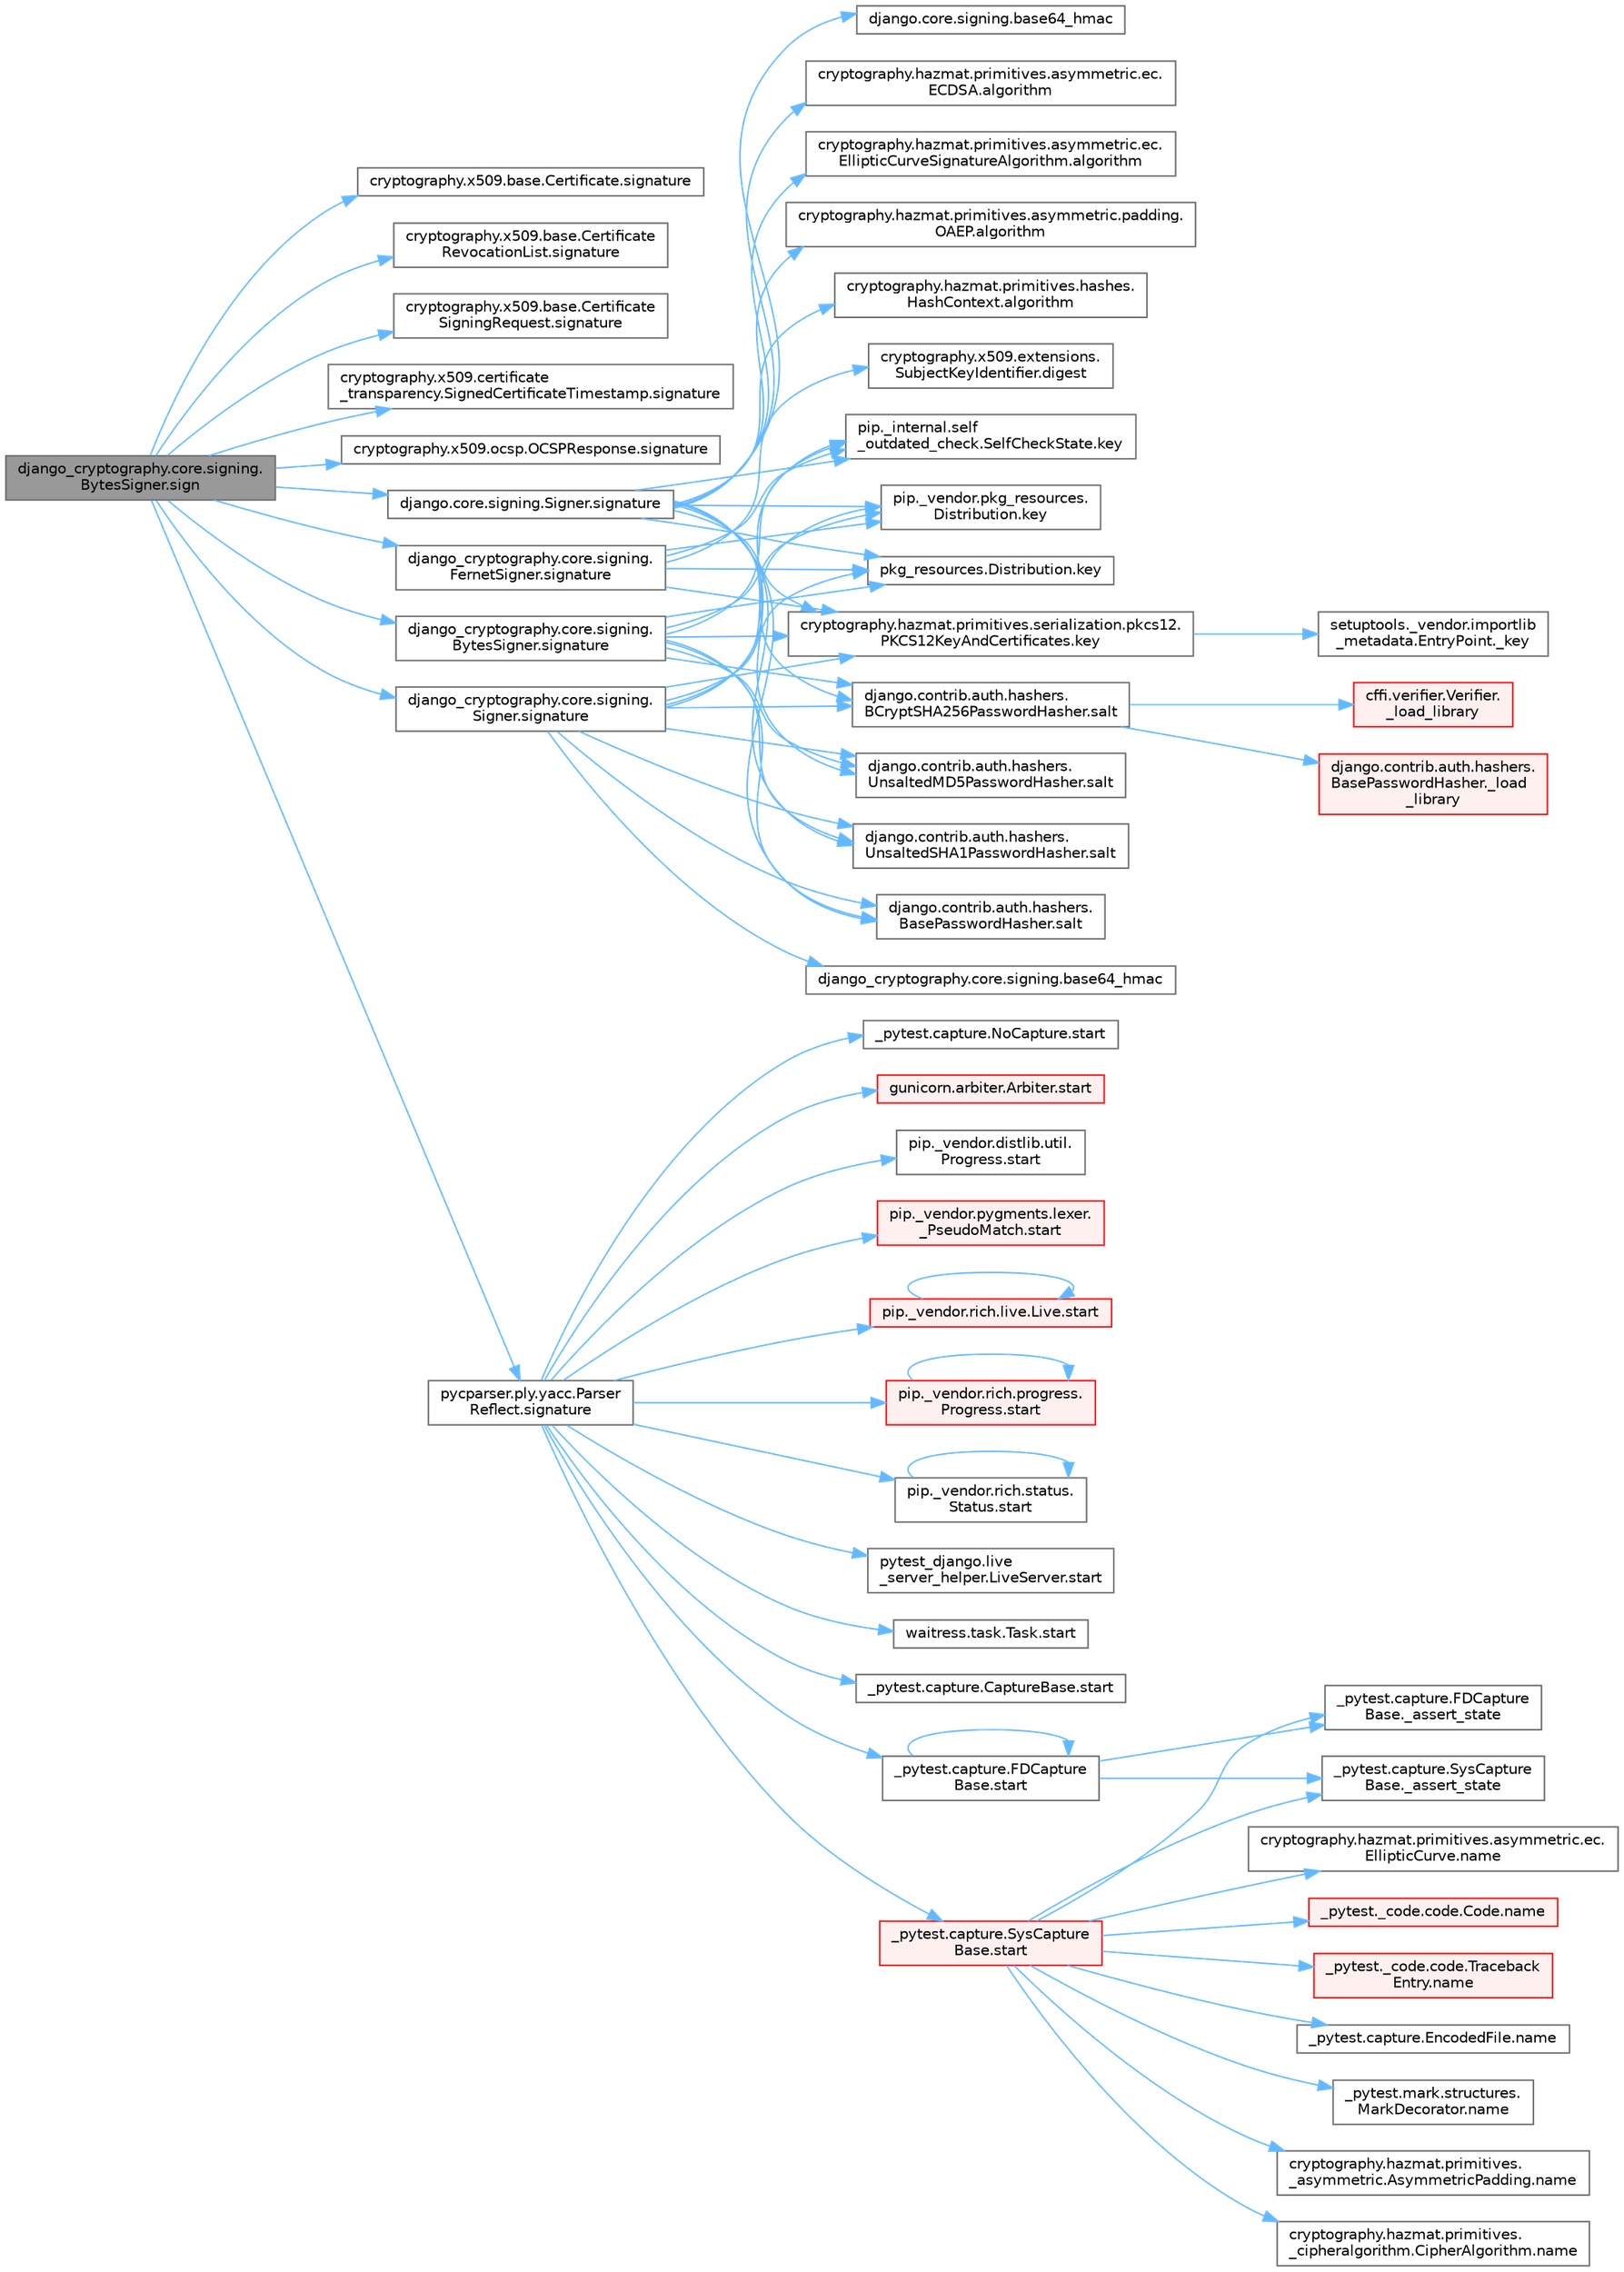 digraph "django_cryptography.core.signing.BytesSigner.sign"
{
 // LATEX_PDF_SIZE
  bgcolor="transparent";
  edge [fontname=Helvetica,fontsize=10,labelfontname=Helvetica,labelfontsize=10];
  node [fontname=Helvetica,fontsize=10,shape=box,height=0.2,width=0.4];
  rankdir="LR";
  Node1 [id="Node000001",label="django_cryptography.core.signing.\lBytesSigner.sign",height=0.2,width=0.4,color="gray40", fillcolor="grey60", style="filled", fontcolor="black",tooltip=" "];
  Node1 -> Node2 [id="edge1_Node000001_Node000002",color="steelblue1",style="solid",tooltip=" "];
  Node2 [id="Node000002",label="cryptography.x509.base.Certificate.signature",height=0.2,width=0.4,color="grey40", fillcolor="white", style="filled",URL="$classcryptography_1_1x509_1_1base_1_1_certificate.html#abe382db1f1477ad37a320347462ba3cd",tooltip=" "];
  Node1 -> Node3 [id="edge2_Node000001_Node000003",color="steelblue1",style="solid",tooltip=" "];
  Node3 [id="Node000003",label="cryptography.x509.base.Certificate\lRevocationList.signature",height=0.2,width=0.4,color="grey40", fillcolor="white", style="filled",URL="$classcryptography_1_1x509_1_1base_1_1_certificate_revocation_list.html#ad0c23769cb190f5a11a1b229d62cb410",tooltip=" "];
  Node1 -> Node4 [id="edge3_Node000001_Node000004",color="steelblue1",style="solid",tooltip=" "];
  Node4 [id="Node000004",label="cryptography.x509.base.Certificate\lSigningRequest.signature",height=0.2,width=0.4,color="grey40", fillcolor="white", style="filled",URL="$classcryptography_1_1x509_1_1base_1_1_certificate_signing_request.html#a2029eee4c35ef65bded299f8b515a4e0",tooltip=" "];
  Node1 -> Node5 [id="edge4_Node000001_Node000005",color="steelblue1",style="solid",tooltip=" "];
  Node5 [id="Node000005",label="cryptography.x509.certificate\l_transparency.SignedCertificateTimestamp.signature",height=0.2,width=0.4,color="grey40", fillcolor="white", style="filled",URL="$classcryptography_1_1x509_1_1certificate__transparency_1_1_signed_certificate_timestamp.html#aa3a086336b0cdba91732d8531fae4a10",tooltip=" "];
  Node1 -> Node6 [id="edge5_Node000001_Node000006",color="steelblue1",style="solid",tooltip=" "];
  Node6 [id="Node000006",label="cryptography.x509.ocsp.OCSPResponse.signature",height=0.2,width=0.4,color="grey40", fillcolor="white", style="filled",URL="$classcryptography_1_1x509_1_1ocsp_1_1_o_c_s_p_response.html#abb37db8ca0b02091036d2dad9476fa5a",tooltip=" "];
  Node1 -> Node7 [id="edge6_Node000001_Node000007",color="steelblue1",style="solid",tooltip=" "];
  Node7 [id="Node000007",label="django.core.signing.Signer.signature",height=0.2,width=0.4,color="grey40", fillcolor="white", style="filled",URL="$classdjango_1_1core_1_1signing_1_1_signer.html#a7f07d25e055e1c12121ac821012efb46",tooltip=" "];
  Node7 -> Node8 [id="edge7_Node000007_Node000008",color="steelblue1",style="solid",tooltip=" "];
  Node8 [id="Node000008",label="cryptography.hazmat.primitives.asymmetric.ec.\lECDSA.algorithm",height=0.2,width=0.4,color="grey40", fillcolor="white", style="filled",URL="$classcryptography_1_1hazmat_1_1primitives_1_1asymmetric_1_1ec_1_1_e_c_d_s_a.html#af8b2ad5654a22d6881ca280f065703ab",tooltip=" "];
  Node7 -> Node9 [id="edge8_Node000007_Node000009",color="steelblue1",style="solid",tooltip=" "];
  Node9 [id="Node000009",label="cryptography.hazmat.primitives.asymmetric.ec.\lEllipticCurveSignatureAlgorithm.algorithm",height=0.2,width=0.4,color="grey40", fillcolor="white", style="filled",URL="$classcryptography_1_1hazmat_1_1primitives_1_1asymmetric_1_1ec_1_1_elliptic_curve_signature_algorithm.html#ac96045f23c0e56192e7e9e071d3ed60a",tooltip=" "];
  Node7 -> Node10 [id="edge9_Node000007_Node000010",color="steelblue1",style="solid",tooltip=" "];
  Node10 [id="Node000010",label="cryptography.hazmat.primitives.asymmetric.padding.\lOAEP.algorithm",height=0.2,width=0.4,color="grey40", fillcolor="white", style="filled",URL="$classcryptography_1_1hazmat_1_1primitives_1_1asymmetric_1_1padding_1_1_o_a_e_p.html#ad6f452615df34bef1b5a039c8fb5e11e",tooltip=" "];
  Node7 -> Node11 [id="edge10_Node000007_Node000011",color="steelblue1",style="solid",tooltip=" "];
  Node11 [id="Node000011",label="cryptography.hazmat.primitives.hashes.\lHashContext.algorithm",height=0.2,width=0.4,color="grey40", fillcolor="white", style="filled",URL="$classcryptography_1_1hazmat_1_1primitives_1_1hashes_1_1_hash_context.html#af82b9ea0836393b48314ae5c78191c66",tooltip=" "];
  Node7 -> Node12 [id="edge11_Node000007_Node000012",color="steelblue1",style="solid",tooltip=" "];
  Node12 [id="Node000012",label="django.core.signing.base64_hmac",height=0.2,width=0.4,color="grey40", fillcolor="white", style="filled",URL="$namespacedjango_1_1core_1_1signing.html#ae2baef9a89fd334f29f78213187c2da7",tooltip=" "];
  Node7 -> Node13 [id="edge12_Node000007_Node000013",color="steelblue1",style="solid",tooltip=" "];
  Node13 [id="Node000013",label="cryptography.hazmat.primitives.serialization.pkcs12.\lPKCS12KeyAndCertificates.key",height=0.2,width=0.4,color="grey40", fillcolor="white", style="filled",URL="$classcryptography_1_1hazmat_1_1primitives_1_1serialization_1_1pkcs12_1_1_p_k_c_s12_key_and_certificates.html#a68c96f0159db00a916d17639b9971216",tooltip=" "];
  Node13 -> Node14 [id="edge13_Node000013_Node000014",color="steelblue1",style="solid",tooltip=" "];
  Node14 [id="Node000014",label="setuptools._vendor.importlib\l_metadata.EntryPoint._key",height=0.2,width=0.4,color="grey40", fillcolor="white", style="filled",URL="$classsetuptools_1_1__vendor_1_1importlib__metadata_1_1_entry_point.html#a876b00fc90ade5604112a60d0a25aa7f",tooltip=" "];
  Node7 -> Node15 [id="edge14_Node000007_Node000015",color="steelblue1",style="solid",tooltip=" "];
  Node15 [id="Node000015",label="pip._internal.self\l_outdated_check.SelfCheckState.key",height=0.2,width=0.4,color="grey40", fillcolor="white", style="filled",URL="$classpip_1_1__internal_1_1self__outdated__check_1_1_self_check_state.html#aa0b308aa8fb5e715fe0f904b41d19e5b",tooltip=" "];
  Node7 -> Node16 [id="edge15_Node000007_Node000016",color="steelblue1",style="solid",tooltip=" "];
  Node16 [id="Node000016",label="pip._vendor.pkg_resources.\lDistribution.key",height=0.2,width=0.4,color="grey40", fillcolor="white", style="filled",URL="$classpip_1_1__vendor_1_1pkg__resources_1_1_distribution.html#a9e24924b9eaf20e2250120469bea67ee",tooltip=" "];
  Node7 -> Node17 [id="edge16_Node000007_Node000017",color="steelblue1",style="solid",tooltip=" "];
  Node17 [id="Node000017",label="pkg_resources.Distribution.key",height=0.2,width=0.4,color="grey40", fillcolor="white", style="filled",URL="$classpkg__resources_1_1_distribution.html#a221743d4b30a8c53cd7fe9feeb12366a",tooltip=" "];
  Node7 -> Node18 [id="edge17_Node000007_Node000018",color="steelblue1",style="solid",tooltip=" "];
  Node18 [id="Node000018",label="django.contrib.auth.hashers.\lBasePasswordHasher.salt",height=0.2,width=0.4,color="grey40", fillcolor="white", style="filled",URL="$classdjango_1_1contrib_1_1auth_1_1hashers_1_1_base_password_hasher.html#a384b33ba4e26a793993f9f7b4e12c09c",tooltip=" "];
  Node7 -> Node19 [id="edge18_Node000007_Node000019",color="steelblue1",style="solid",tooltip=" "];
  Node19 [id="Node000019",label="django.contrib.auth.hashers.\lBCryptSHA256PasswordHasher.salt",height=0.2,width=0.4,color="grey40", fillcolor="white", style="filled",URL="$classdjango_1_1contrib_1_1auth_1_1hashers_1_1_b_crypt_s_h_a256_password_hasher.html#a8bf9448c637933b786cf0fd4dfa3b346",tooltip=" "];
  Node19 -> Node20 [id="edge19_Node000019_Node000020",color="steelblue1",style="solid",tooltip=" "];
  Node20 [id="Node000020",label="cffi.verifier.Verifier.\l_load_library",height=0.2,width=0.4,color="red", fillcolor="#FFF0F0", style="filled",URL="$classcffi_1_1verifier_1_1_verifier.html#a9de40d4d3231a07d492a907359b11949",tooltip=" "];
  Node19 -> Node275 [id="edge20_Node000019_Node000275",color="steelblue1",style="solid",tooltip=" "];
  Node275 [id="Node000275",label="django.contrib.auth.hashers.\lBasePasswordHasher._load\l_library",height=0.2,width=0.4,color="red", fillcolor="#FFF0F0", style="filled",URL="$classdjango_1_1contrib_1_1auth_1_1hashers_1_1_base_password_hasher.html#a82f689954acb14224d7004fdfacd0583",tooltip=" "];
  Node7 -> Node4535 [id="edge21_Node000007_Node004535",color="steelblue1",style="solid",tooltip=" "];
  Node4535 [id="Node004535",label="django.contrib.auth.hashers.\lUnsaltedMD5PasswordHasher.salt",height=0.2,width=0.4,color="grey40", fillcolor="white", style="filled",URL="$classdjango_1_1contrib_1_1auth_1_1hashers_1_1_unsalted_m_d5_password_hasher.html#a55ec2ff3aa556a85961548c66bc9650a",tooltip=" "];
  Node7 -> Node4536 [id="edge22_Node000007_Node004536",color="steelblue1",style="solid",tooltip=" "];
  Node4536 [id="Node004536",label="django.contrib.auth.hashers.\lUnsaltedSHA1PasswordHasher.salt",height=0.2,width=0.4,color="grey40", fillcolor="white", style="filled",URL="$classdjango_1_1contrib_1_1auth_1_1hashers_1_1_unsalted_s_h_a1_password_hasher.html#a3963b9e4bd48e30c9d7dca880da4e1fc",tooltip=" "];
  Node1 -> Node4537 [id="edge23_Node000001_Node004537",color="steelblue1",style="solid",tooltip=" "];
  Node4537 [id="Node004537",label="django_cryptography.core.signing.\lBytesSigner.signature",height=0.2,width=0.4,color="grey40", fillcolor="white", style="filled",URL="$classdjango__cryptography_1_1core_1_1signing_1_1_bytes_signer.html#a90cc9a96f9ef73301790d9762e653f19",tooltip=" "];
  Node4537 -> Node13 [id="edge24_Node004537_Node000013",color="steelblue1",style="solid",tooltip=" "];
  Node4537 -> Node15 [id="edge25_Node004537_Node000015",color="steelblue1",style="solid",tooltip=" "];
  Node4537 -> Node16 [id="edge26_Node004537_Node000016",color="steelblue1",style="solid",tooltip=" "];
  Node4537 -> Node17 [id="edge27_Node004537_Node000017",color="steelblue1",style="solid",tooltip=" "];
  Node4537 -> Node18 [id="edge28_Node004537_Node000018",color="steelblue1",style="solid",tooltip=" "];
  Node4537 -> Node19 [id="edge29_Node004537_Node000019",color="steelblue1",style="solid",tooltip=" "];
  Node4537 -> Node4535 [id="edge30_Node004537_Node004535",color="steelblue1",style="solid",tooltip=" "];
  Node4537 -> Node4536 [id="edge31_Node004537_Node004536",color="steelblue1",style="solid",tooltip=" "];
  Node1 -> Node4538 [id="edge32_Node000001_Node004538",color="steelblue1",style="solid",tooltip=" "];
  Node4538 [id="Node004538",label="django_cryptography.core.signing.\lFernetSigner.signature",height=0.2,width=0.4,color="grey40", fillcolor="white", style="filled",URL="$classdjango__cryptography_1_1core_1_1signing_1_1_fernet_signer.html#a0912526a3736344cb70cb986f6ed9ae7",tooltip=" "];
  Node4538 -> Node278 [id="edge33_Node004538_Node000278",color="steelblue1",style="solid",tooltip=" "];
  Node278 [id="Node000278",label="cryptography.x509.extensions.\lSubjectKeyIdentifier.digest",height=0.2,width=0.4,color="grey40", fillcolor="white", style="filled",URL="$classcryptography_1_1x509_1_1extensions_1_1_subject_key_identifier.html#a7bc3b4e8d5360d83165d8c309c57f98d",tooltip=" "];
  Node4538 -> Node13 [id="edge34_Node004538_Node000013",color="steelblue1",style="solid",tooltip=" "];
  Node4538 -> Node15 [id="edge35_Node004538_Node000015",color="steelblue1",style="solid",tooltip=" "];
  Node4538 -> Node16 [id="edge36_Node004538_Node000016",color="steelblue1",style="solid",tooltip=" "];
  Node4538 -> Node17 [id="edge37_Node004538_Node000017",color="steelblue1",style="solid",tooltip=" "];
  Node1 -> Node4539 [id="edge38_Node000001_Node004539",color="steelblue1",style="solid",tooltip=" "];
  Node4539 [id="Node004539",label="django_cryptography.core.signing.\lSigner.signature",height=0.2,width=0.4,color="grey40", fillcolor="white", style="filled",URL="$classdjango__cryptography_1_1core_1_1signing_1_1_signer.html#ad71de574e6dffcf1fab21a8ecac7c516",tooltip=" "];
  Node4539 -> Node4540 [id="edge39_Node004539_Node004540",color="steelblue1",style="solid",tooltip=" "];
  Node4540 [id="Node004540",label="django_cryptography.core.signing.base64_hmac",height=0.2,width=0.4,color="grey40", fillcolor="white", style="filled",URL="$namespacedjango__cryptography_1_1core_1_1signing.html#ae98a96093c40965aaba90c1fe121efb2",tooltip=" "];
  Node4539 -> Node13 [id="edge40_Node004539_Node000013",color="steelblue1",style="solid",tooltip=" "];
  Node4539 -> Node15 [id="edge41_Node004539_Node000015",color="steelblue1",style="solid",tooltip=" "];
  Node4539 -> Node16 [id="edge42_Node004539_Node000016",color="steelblue1",style="solid",tooltip=" "];
  Node4539 -> Node17 [id="edge43_Node004539_Node000017",color="steelblue1",style="solid",tooltip=" "];
  Node4539 -> Node18 [id="edge44_Node004539_Node000018",color="steelblue1",style="solid",tooltip=" "];
  Node4539 -> Node19 [id="edge45_Node004539_Node000019",color="steelblue1",style="solid",tooltip=" "];
  Node4539 -> Node4535 [id="edge46_Node004539_Node004535",color="steelblue1",style="solid",tooltip=" "];
  Node4539 -> Node4536 [id="edge47_Node004539_Node004536",color="steelblue1",style="solid",tooltip=" "];
  Node1 -> Node4541 [id="edge48_Node000001_Node004541",color="steelblue1",style="solid",tooltip=" "];
  Node4541 [id="Node004541",label="pycparser.ply.yacc.Parser\lReflect.signature",height=0.2,width=0.4,color="grey40", fillcolor="white", style="filled",URL="$classpycparser_1_1ply_1_1yacc_1_1_parser_reflect.html#a525f61d23491eeae554ac65afedd0a5b",tooltip=" "];
  Node4541 -> Node1447 [id="edge49_Node004541_Node001447",color="steelblue1",style="solid",tooltip=" "];
  Node1447 [id="Node001447",label="_pytest.capture.CaptureBase.start",height=0.2,width=0.4,color="grey40", fillcolor="white", style="filled",URL="$class__pytest_1_1capture_1_1_capture_base.html#aa950255d21f396239be8f4f8ce14e8c9",tooltip=" "];
  Node4541 -> Node1448 [id="edge50_Node004541_Node001448",color="steelblue1",style="solid",tooltip=" "];
  Node1448 [id="Node001448",label="_pytest.capture.FDCapture\lBase.start",height=0.2,width=0.4,color="grey40", fillcolor="white", style="filled",URL="$class__pytest_1_1capture_1_1_f_d_capture_base.html#a2222a82f00c20f3946eaa6d6830b2acb",tooltip=" "];
  Node1448 -> Node577 [id="edge51_Node001448_Node000577",color="steelblue1",style="solid",tooltip=" "];
  Node577 [id="Node000577",label="_pytest.capture.FDCapture\lBase._assert_state",height=0.2,width=0.4,color="grey40", fillcolor="white", style="filled",URL="$class__pytest_1_1capture_1_1_f_d_capture_base.html#a971704bfb89c0148c29c743bb0542c42",tooltip=" "];
  Node1448 -> Node578 [id="edge52_Node001448_Node000578",color="steelblue1",style="solid",tooltip=" "];
  Node578 [id="Node000578",label="_pytest.capture.SysCapture\lBase._assert_state",height=0.2,width=0.4,color="grey40", fillcolor="white", style="filled",URL="$class__pytest_1_1capture_1_1_sys_capture_base.html#a293507aee8f3b635c10e6f40da524335",tooltip=" "];
  Node1448 -> Node1448 [id="edge53_Node001448_Node001448",color="steelblue1",style="solid",tooltip=" "];
  Node4541 -> Node1449 [id="edge54_Node004541_Node001449",color="steelblue1",style="solid",tooltip=" "];
  Node1449 [id="Node001449",label="_pytest.capture.NoCapture.start",height=0.2,width=0.4,color="grey40", fillcolor="white", style="filled",URL="$class__pytest_1_1capture_1_1_no_capture.html#a4bf9401cf575894cabf249a3d0d358e1",tooltip=" "];
  Node4541 -> Node1450 [id="edge55_Node004541_Node001450",color="steelblue1",style="solid",tooltip=" "];
  Node1450 [id="Node001450",label="_pytest.capture.SysCapture\lBase.start",height=0.2,width=0.4,color="red", fillcolor="#FFF0F0", style="filled",URL="$class__pytest_1_1capture_1_1_sys_capture_base.html#a6b073e20650b42405958221a49a44f1b",tooltip=" "];
  Node1450 -> Node577 [id="edge56_Node001450_Node000577",color="steelblue1",style="solid",tooltip=" "];
  Node1450 -> Node578 [id="edge57_Node001450_Node000578",color="steelblue1",style="solid",tooltip=" "];
  Node1450 -> Node320 [id="edge58_Node001450_Node000320",color="steelblue1",style="solid",tooltip=" "];
  Node320 [id="Node000320",label="_pytest._code.code.Code.name",height=0.2,width=0.4,color="red", fillcolor="#FFF0F0", style="filled",URL="$class__pytest_1_1__code_1_1code_1_1_code.html#a1f3cbc53ca6df4a1bab12183694b6e78",tooltip=" "];
  Node1450 -> Node321 [id="edge59_Node001450_Node000321",color="steelblue1",style="solid",tooltip=" "];
  Node321 [id="Node000321",label="_pytest._code.code.Traceback\lEntry.name",height=0.2,width=0.4,color="red", fillcolor="#FFF0F0", style="filled",URL="$class__pytest_1_1__code_1_1code_1_1_traceback_entry.html#a106b95c0753f41669fbfb8ee4c11ad3d",tooltip=" "];
  Node1450 -> Node323 [id="edge60_Node001450_Node000323",color="steelblue1",style="solid",tooltip=" "];
  Node323 [id="Node000323",label="_pytest.capture.EncodedFile.name",height=0.2,width=0.4,color="grey40", fillcolor="white", style="filled",URL="$class__pytest_1_1capture_1_1_encoded_file.html#a738c73b5de21c7261d9e51f71e4f0397",tooltip=" "];
  Node1450 -> Node324 [id="edge61_Node001450_Node000324",color="steelblue1",style="solid",tooltip=" "];
  Node324 [id="Node000324",label="_pytest.mark.structures.\lMarkDecorator.name",height=0.2,width=0.4,color="grey40", fillcolor="white", style="filled",URL="$class__pytest_1_1mark_1_1structures_1_1_mark_decorator.html#ae8f66760cda125450e0e3bd38689c72f",tooltip=" "];
  Node1450 -> Node325 [id="edge62_Node001450_Node000325",color="steelblue1",style="solid",tooltip=" "];
  Node325 [id="Node000325",label="cryptography.hazmat.primitives.\l_asymmetric.AsymmetricPadding.name",height=0.2,width=0.4,color="grey40", fillcolor="white", style="filled",URL="$classcryptography_1_1hazmat_1_1primitives_1_1__asymmetric_1_1_asymmetric_padding.html#a8f72e8284cb336861a873ed5ce0e39b5",tooltip=" "];
  Node1450 -> Node326 [id="edge63_Node001450_Node000326",color="steelblue1",style="solid",tooltip=" "];
  Node326 [id="Node000326",label="cryptography.hazmat.primitives.\l_cipheralgorithm.CipherAlgorithm.name",height=0.2,width=0.4,color="grey40", fillcolor="white", style="filled",URL="$classcryptography_1_1hazmat_1_1primitives_1_1__cipheralgorithm_1_1_cipher_algorithm.html#a50567a5c3388450ab7aa883ab34a1ac7",tooltip=" "];
  Node1450 -> Node327 [id="edge64_Node001450_Node000327",color="steelblue1",style="solid",tooltip=" "];
  Node327 [id="Node000327",label="cryptography.hazmat.primitives.asymmetric.ec.\lEllipticCurve.name",height=0.2,width=0.4,color="grey40", fillcolor="white", style="filled",URL="$classcryptography_1_1hazmat_1_1primitives_1_1asymmetric_1_1ec_1_1_elliptic_curve.html#a2775c4e945309a6c7ea33dace1698a60",tooltip=" "];
  Node4541 -> Node1451 [id="edge65_Node004541_Node001451",color="steelblue1",style="solid",tooltip=" "];
  Node1451 [id="Node001451",label="gunicorn.arbiter.Arbiter.start",height=0.2,width=0.4,color="red", fillcolor="#FFF0F0", style="filled",URL="$classgunicorn_1_1arbiter_1_1_arbiter.html#a9abc475f491622dde84515bdde802f2e",tooltip=" "];
  Node4541 -> Node3774 [id="edge66_Node004541_Node003774",color="steelblue1",style="solid",tooltip=" "];
  Node3774 [id="Node003774",label="pip._vendor.distlib.util.\lProgress.start",height=0.2,width=0.4,color="grey40", fillcolor="white", style="filled",URL="$classpip_1_1__vendor_1_1distlib_1_1util_1_1_progress.html#ac37fb847f1e87d43ede785ef076f64c4",tooltip=" "];
  Node4541 -> Node3775 [id="edge67_Node004541_Node003775",color="steelblue1",style="solid",tooltip=" "];
  Node3775 [id="Node003775",label="pip._vendor.pygments.lexer.\l_PseudoMatch.start",height=0.2,width=0.4,color="red", fillcolor="#FFF0F0", style="filled",URL="$classpip_1_1__vendor_1_1pygments_1_1lexer_1_1___pseudo_match.html#a0dab1b29c0e2ed959d3494125b5a1bdc",tooltip=" "];
  Node4541 -> Node3776 [id="edge68_Node004541_Node003776",color="steelblue1",style="solid",tooltip=" "];
  Node3776 [id="Node003776",label="pip._vendor.rich.live.Live.start",height=0.2,width=0.4,color="red", fillcolor="#FFF0F0", style="filled",URL="$classpip_1_1__vendor_1_1rich_1_1live_1_1_live.html#a7216ec35a1494a83ed749407ef4e0c40",tooltip=" "];
  Node3776 -> Node3776 [id="edge69_Node003776_Node003776",color="steelblue1",style="solid",tooltip=" "];
  Node4541 -> Node3778 [id="edge70_Node004541_Node003778",color="steelblue1",style="solid",tooltip=" "];
  Node3778 [id="Node003778",label="pip._vendor.rich.progress.\lProgress.start",height=0.2,width=0.4,color="red", fillcolor="#FFF0F0", style="filled",URL="$classpip_1_1__vendor_1_1rich_1_1progress_1_1_progress.html#ad90c9b221cd715a310f6421a8fbe9f91",tooltip=" "];
  Node3778 -> Node3778 [id="edge71_Node003778_Node003778",color="steelblue1",style="solid",tooltip=" "];
  Node4541 -> Node3779 [id="edge72_Node004541_Node003779",color="steelblue1",style="solid",tooltip=" "];
  Node3779 [id="Node003779",label="pip._vendor.rich.status.\lStatus.start",height=0.2,width=0.4,color="grey40", fillcolor="white", style="filled",URL="$classpip_1_1__vendor_1_1rich_1_1status_1_1_status.html#a154230e1d72001e5b9423fe730477b50",tooltip=" "];
  Node3779 -> Node3779 [id="edge73_Node003779_Node003779",color="steelblue1",style="solid",tooltip=" "];
  Node4541 -> Node3780 [id="edge74_Node004541_Node003780",color="steelblue1",style="solid",tooltip=" "];
  Node3780 [id="Node003780",label="pytest_django.live\l_server_helper.LiveServer.start",height=0.2,width=0.4,color="grey40", fillcolor="white", style="filled",URL="$classpytest__django_1_1live__server__helper_1_1_live_server.html#ae32345838ccb36ae81fa401897eff92e",tooltip=" "];
  Node4541 -> Node3781 [id="edge75_Node004541_Node003781",color="steelblue1",style="solid",tooltip=" "];
  Node3781 [id="Node003781",label="waitress.task.Task.start",height=0.2,width=0.4,color="grey40", fillcolor="white", style="filled",URL="$classwaitress_1_1task_1_1_task.html#a956f0158d2b92d49063e889441143f99",tooltip=" "];
}

